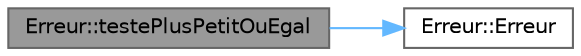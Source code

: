 digraph "Erreur::testePlusPetitOuEgal"
{
 // LATEX_PDF_SIZE
  bgcolor="transparent";
  edge [fontname=Helvetica,fontsize=10,labelfontname=Helvetica,labelfontsize=10];
  node [fontname=Helvetica,fontsize=10,shape=box,height=0.2,width=0.4];
  rankdir="LR";
  Node1 [label="Erreur::testePlusPetitOuEgal",height=0.2,width=0.4,color="gray40", fillcolor="grey60", style="filled", fontcolor="black",tooltip=" "];
  Node1 -> Node2 [color="steelblue1",style="solid"];
  Node2 [label="Erreur::Erreur",height=0.2,width=0.4,color="grey40", fillcolor="white", style="filled",URL="$class_erreur.html#ad79ce22141a8664be066e6e7a5686821",tooltip=" "];
}
